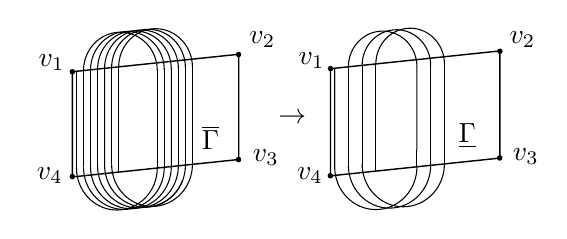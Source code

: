 


\def \globalscale {.800000}
\begin{tikzpicture}[y=0.80pt, x=0.80pt, yscale=-\globalscale, xscale=.96*\globalscale, inner sep=0pt, outer sep=0pt]
\path[draw=black,line join=round,line width=0.512pt] (20.864,24.811) -- (118.708,14.959) -- (118.708,74.365) -- (20.864,84.217) -- (20.864,24.811) -- cycle;



\path[draw=black,line join=round,line width=0.384pt] (23.287,24.496) -- (23.287,79.684);



\path[draw=black,line join=round,line width=0.384pt] (27.423,24.18) .. controls (27.423,12.202) and (37.134,2.491) .. (49.112,2.491) .. controls (61.091,2.491) and (70.802,12.202) .. (70.802,24.18);



\path[draw=black,line join=round,line width=0.384pt] (70.802,79.147) .. controls (70.802,92.268) and (60.165,102.905) .. (47.045,102.905) .. controls (33.924,102.905) and (23.287,92.268) .. (23.287,79.147);



\path[draw=black,line join=round,line width=0.384pt] (27.406,24.142) -- (27.406,78.786);



\path[draw=black,line join=round,line width=0.384pt] (70.802,24.116) -- (70.802,70.177);



\path[draw=black,line join=round,line width=0.256pt] (70.802,70.111) -- (70.802,79.241);



\path[draw=black,line join=round,line width=0.384pt] (35.678,23.212) -- (35.678,77.983);



\path[draw=black,line join=round,line width=0.384pt] (39.813,22.905) -- (39.814,77.557);



\path[draw=black,line join=round,line width=0.384pt] (43.949,22.51) -- (43.949,77.163);



\path[draw=black,line join=round,line width=0.384pt] (48.085,22.146) -- (48.085,81.357);



\path[draw=black,line join=round,line width=0.384pt] (74.921,23.612) -- (74.921,78.737);



\path[draw=black,line join=round,line width=0.384pt] (31.542,23.791) .. controls (31.542,11.813) and (41.253,2.102) .. (53.231,2.102) .. controls (65.21,2.102) and (74.921,11.813) .. (74.921,23.791);



\path[draw=black,line join=round,line width=0.384pt] (31.542,23.765) -- (31.542,78.479);



\path[draw=black,line join=round,line width=0.384pt] (23.287,24.496) -- (23.287,79.684);



\path[draw=black,line join=round,line width=0.384pt] (79.056,23.318) -- (79.057,78.443);



\path[draw=black,line join=round,line width=0.384pt] (35.678,23.408) .. controls (35.678,11.429) and (45.389,1.718) .. (57.367,1.718) .. controls (69.346,1.718) and (79.057,11.429) .. (79.057,23.408);



\path[draw=black,line join=round,line width=0.384pt] (83.192,22.833) -- (83.192,77.958);



\path[draw=black,line join=round,line width=0.384pt] (39.813,22.951) .. controls (39.813,10.972) and (49.525,1.261) .. (61.503,1.261) .. controls (73.481,1.261) and (83.192,10.972) .. (83.192,22.951);



\path[draw=black,line join=round,line width=0.384pt] (79.057,78.4) .. controls (79.057,91.521) and (68.42,102.157) .. (55.299,102.157) .. controls (42.179,102.157) and (31.542,91.521) .. (31.542,78.4);



\path[draw=black,line join=round,line width=0.384pt] (83.192,77.927) .. controls (83.192,91.047) and (72.556,101.684) .. (59.435,101.684) .. controls (46.314,101.684) and (35.678,91.047) .. (35.678,77.927);



\path[draw=black,line join=round,line width=0.384pt] (85.773,85.982) .. controls (82.36,94.919) and (73.707,101.266) .. (63.571,101.266) .. controls (50.45,101.266) and (39.813,90.629) .. (39.813,77.508);



\path[draw=black,line join=round,line width=0.384pt] (87.328,22.392) -- (87.328,77.517);



\path[draw=black,line join=round,line width=0.384pt] (91.464,77.115) .. controls (91.464,90.236) and (80.827,100.873) .. (67.707,100.873) .. controls (54.586,100.873) and (43.949,90.236) .. (43.949,77.115);



\path[draw=black,line join=round,line width=0.384pt] (91.464,21.951) -- (91.464,77.076);



\path[draw=black,line join=round,line width=0.512pt] (172.653,23.102) -- (272.307,13.068) -- (272.307,73.573) -- (172.653,83.607) -- (172.653,23.102) -- cycle;



\path[draw=black,fill=black,line join=round,line width=0.512pt] (172.645,21.897) .. controls (173.286,21.897) and (173.806,22.417) .. (173.806,23.059) .. controls (173.806,23.7) and (173.286,24.221) .. (172.645,24.221) .. controls (172.003,24.221) and (171.483,23.7) .. (171.483,23.059) .. controls (171.483,22.417) and (172.003,21.897) .. (172.645,21.897) -- cycle;



\path[cm={{1.0,0.0,0.0,1.0,(154.0,23.0)}}] (0.0,0.0) node[above right] () {$v_1$};



\path[cm={{1.0,0.0,0.0,1.0,(153.0,88.0)}}] (0.0,0.0) node[above right] () {$v_4$};



\path[cm={{1.0,0.0,0.0,1.0,(278.0,11.0)}}] (0.0,0.0) node[above right] () {$v_2$};



\path[cm={{1.0,0.0,0.0,1.0,(280.0,77.0)}}] (0.0,0.0) node[above right] () {$v_3$};



\path[draw=black,line join=round,line width=0.384pt] (175.121,22.781) -- (175.12,78.99);



\path[draw=black,line join=round,line width=0.384pt] (183.197,22.035) .. controls (183.197,10.902) and (192.223,1.877) .. (203.356,1.877) .. controls (214.489,1.877) and (223.515,10.902) .. (223.515,22.035);



\path[draw=black,line join=round,line width=0.384pt] (223.515,78.443) .. controls (223.515,91.807) and (212.681,102.64) .. (199.318,102.64) .. controls (185.954,102.64) and (175.121,91.807) .. (175.121,78.443);



\path[draw=black,line join=round,line width=0.384pt] (223.514,21.973) -- (223.515,69.308);



\path[draw=black,line join=round,line width=0.384pt] (223.515,69.24) -- (223.515,78.539);



\path[draw=black,line join=round,line width=0.384pt] (183.198,21.473) -- (183.198,77.74);



\path[draw=black,line join=round,line width=0.384pt] (191.274,21.232) -- (191.274,77.198);



\path[draw=black,line join=round,line width=0.384pt] (175.121,22.781) -- (175.12,78.99);



\path[draw=black,line join=round,line width=0.384pt] (231.591,21.088) -- (231.591,77.654);



\path[draw=black,line join=round,line width=0.384pt] (231.591,77.623) .. controls (231.591,90.987) and (220.758,101.82) .. (207.394,101.82) .. controls (194.031,101.82) and (183.198,90.987) .. (183.198,77.623);



\path[draw=black,line join=round,line width=0.384pt] (191.274,21.258) .. controls (191.274,10.125) and (200.3,1.099) .. (211.433,1.099) .. controls (222.566,1.099) and (231.591,10.125) .. (231.591,21.258);



\path[draw=black,line join=round,line width=0.384pt] (239.668,76.867) .. controls (239.668,90.23) and (228.835,101.063) .. (215.471,101.063) .. controls (202.107,101.063) and (191.274,90.23) .. (191.274,76.867);



\path[draw=black,line join=round,line width=0.384pt] (239.668,20.347) -- (239.668,76.913);



\path[draw=black,line join=round,line width=0.384pt] (199.351,20.398) .. controls (199.351,9.266) and (208.376,0.24) .. (219.509,0.24) .. controls (230.642,0.24) and (239.668,9.266) .. (239.668,20.398);



\path[draw=black,line join=round,line width=0.384pt] (199.351,20.518) -- (199.351,80.946);



\path[draw=black,line join=round,line width=0.384pt] (74.923,78.791) .. controls (74.923,91.912) and (64.286,102.549) .. (51.166,102.549) .. controls (38.045,102.549) and (27.408,91.912) .. (27.408,78.791);



\path[draw=black,line join=round,line width=0.384pt] (87.349,77.508) .. controls (87.349,90.629) and (76.712,101.266) .. (63.591,101.266);



\path[draw=black,line join=round,line width=0.384pt] (43.949,22.546) .. controls (43.949,10.567) and (53.66,0.856) .. (65.639,0.856) .. controls (77.617,0.856) and (87.328,10.567) .. (87.328,22.546);



\path[draw=black,line join=round,line width=0.384pt] (48.085,22.194) .. controls (48.085,10.216) and (57.796,0.505) .. (69.775,0.505) .. controls (81.753,0.505) and (91.464,10.216) .. (91.464,22.194);



\path[draw=black,fill=black,line join=round,line width=0.512pt] (172.59,82.36) .. controls (173.232,82.36) and (173.752,82.88) .. (173.752,83.522) .. controls (173.752,84.164) and (173.232,84.684) .. (172.59,84.684) .. controls (171.948,84.684) and (171.428,84.164) .. (171.428,83.522) .. controls (171.428,82.88) and (171.948,82.36) .. (172.59,82.36) -- cycle;



\path[draw=black,fill=black,line join=round,line width=0.512pt] (272.185,72.345) .. controls (272.827,72.345) and (273.347,72.865) .. (273.347,73.507) .. controls (273.347,74.149) and (272.827,74.669) .. (272.185,74.669) .. controls (271.543,74.669) and (271.023,74.149) .. (271.023,73.507) .. controls (271.023,72.865) and (271.543,72.345) .. (272.185,72.345) -- cycle;



\path[draw=black,fill=black,line join=round,line width=0.512pt] (272.325,12.125) .. controls (272.967,12.125) and (273.487,12.645) .. (273.487,13.287) .. controls (273.487,13.928) and (272.967,14.449) .. (272.325,14.449) .. controls (271.683,14.449) and (271.163,13.928) .. (271.163,13.287) .. controls (271.163,12.645) and (271.683,12.125) .. (272.325,12.125) -- cycle;



\path[draw=black,fill=black,line join=round,line width=0.512pt] (20.86,23.683) .. controls (21.501,23.683) and (22.021,24.203) .. (22.021,24.844) .. controls (22.021,25.486) and (21.501,26.006) .. (20.86,26.006) .. controls (20.218,26.006) and (19.698,25.486) .. (19.698,24.844) .. controls (19.698,24.203) and (20.218,23.683) .. (20.86,23.683) -- cycle;



\path[draw=black,fill=black,line join=round,line width=0.512pt] (20.836,82.846) .. controls (21.478,82.846) and (21.998,83.366) .. (21.998,84.008) .. controls (21.998,84.649) and (21.478,85.17) .. (20.836,85.17) .. controls (20.195,85.17) and (19.675,84.649) .. (19.675,84.008) .. controls (19.675,83.366) and (20.195,82.846) .. (20.836,82.846) -- cycle;



\path[draw=black,fill=black,line join=round,line width=0.512pt] (118.626,13.916) .. controls (119.268,13.916) and (119.788,14.436) .. (119.788,15.078) .. controls (119.788,15.719) and (119.268,16.24) .. (118.626,16.24) .. controls (117.985,16.24) and (117.464,15.719) .. (117.464,15.078) .. controls (117.464,14.436) and (117.985,13.916) .. (118.626,13.916) -- cycle;



\path[draw=black,fill=black,line join=round,line width=0.512pt] (118.596,73.249) .. controls (119.238,73.249) and (119.758,73.77) .. (119.758,74.411) .. controls (119.758,75.053) and (119.238,75.573) .. (118.596,75.573) .. controls (117.955,75.573) and (117.435,75.053) .. (117.435,74.411) .. controls (117.435,73.77) and (117.955,73.249) .. (118.596,73.249) -- cycle;



\path[cm={{1.0,0.0,0.0,1.0,(1.0,24.0)}}] (0.0,0.0) node[above right] () {$v_1$};



\path[cm={{1.0,0.0,0.0,1.0,(0.0,88.0)}}] (0.0,0.0) node[above right] () {$v_4$};



\path[cm={{1.0,0.0,0.0,1.0,(125.0,11.0)}}] (0.0,0.0) node[above right] () {$v_2$};



\path[cm={{1.0,0.0,0.0,1.0,(127.0,78.0)}}] (0.0,0.0) node[above right] () {$v_3$};



\path[cm={{1.0,0.0,0.0,1.0,(142.0,54.0)}}] (0.0,0.0) node[above right] () {$\rightarrow$};



\path[cm={{1.0,0.0,0.0,1.0,(97.0,69.0)}}] (0.0,0.0) node[above right] () {$\overline{\Gamma}$};



\path[cm={{1.0,0.0,0.0,1.0,(248.0,68.0)}}] (0.0,0.0) node[above right] () {$\underline{\Gamma}$};




\end{tikzpicture}

